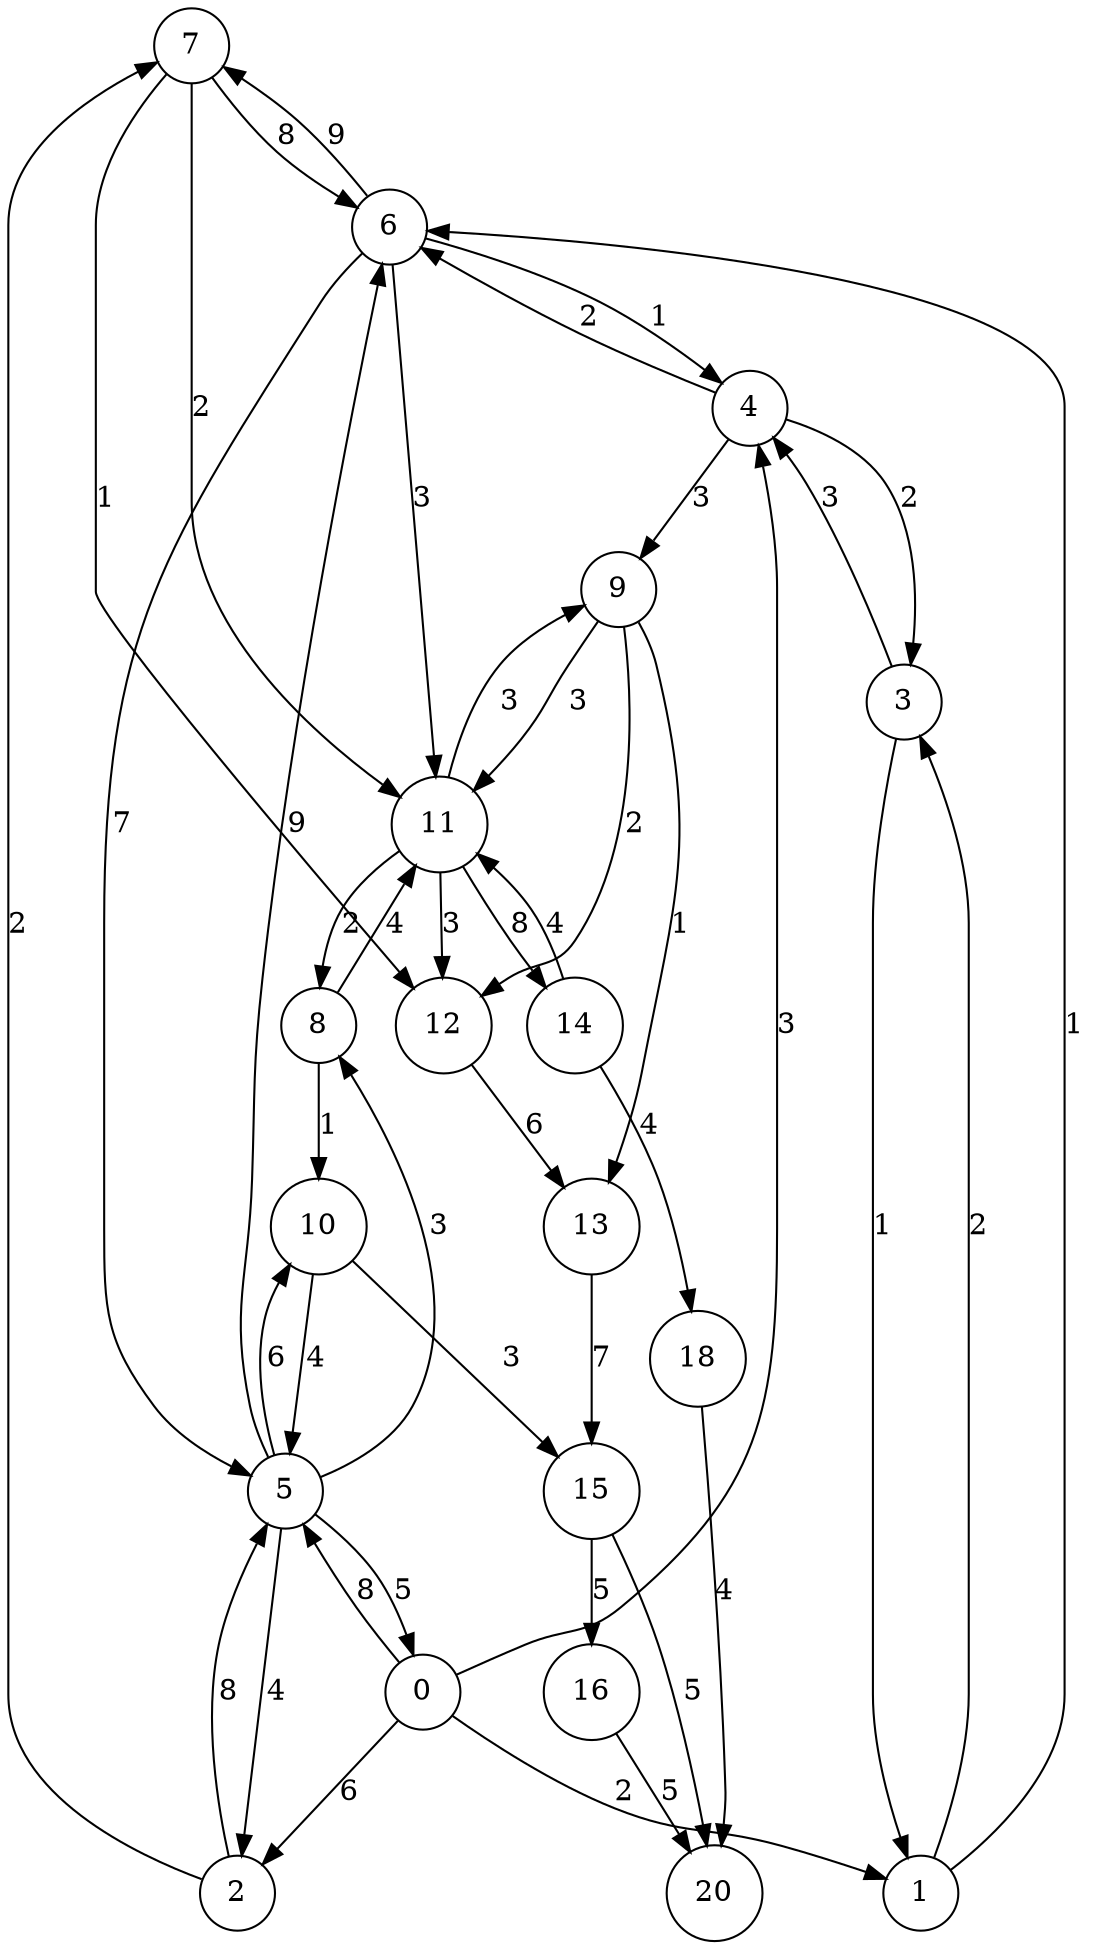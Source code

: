 digraph G {
node[shape=circle];
"7" -> "6" [label=8];
"8" -> "11" [label=4];
"7" -> "12" [label=1];
"10" -> "5" [label=4];
"13" -> "15" [label=7];
"11" -> "9" [label=3];
"4" -> "3" [label=2];
"7" -> "11" [label=2];
"10" -> "15" [label=3];
"2" -> "5" [label=8];
"15" -> "16" [label=5];
"6" -> "7" [label=9];
"12" -> "13" [label=6];
"5" -> "10" [label=6];
"0" -> "5" [label=8];
"3" -> "4" [label=3];
"11" -> "14" [label=8];
"8" -> "10" [label=1];
"9" -> "12" [label=2];
"4" -> "9" [label=3];
"6" -> "5" [label=7];
"15" -> "20" [label=5];
"5" -> "2" [label=4];
"4" -> "6" [label=2];
"11" -> "8" [label=2];
"11" -> "12" [label=3];
"1" -> "3" [label=2];
"6" -> "4" [label=1];
"5" -> "6" [label=9];
"5" -> "8" [label=3];
"14" -> "11" [label=4];
"9" -> "11" [label=3];
"6" -> "11" [label=3];
"2" -> "7" [label=2];
"0" -> "2" [label=6];
"0" -> "4" [label=3];
"14" -> "18" [label=4];
"9" -> "13" [label=1];
"3" -> "1" [label=1];
"1" -> "6" [label=1];
"16" -> "20" [label=5];
"5" -> "0" [label=5];
"18" -> "20" [label=4];
"0" -> "1" [label=2];
}
